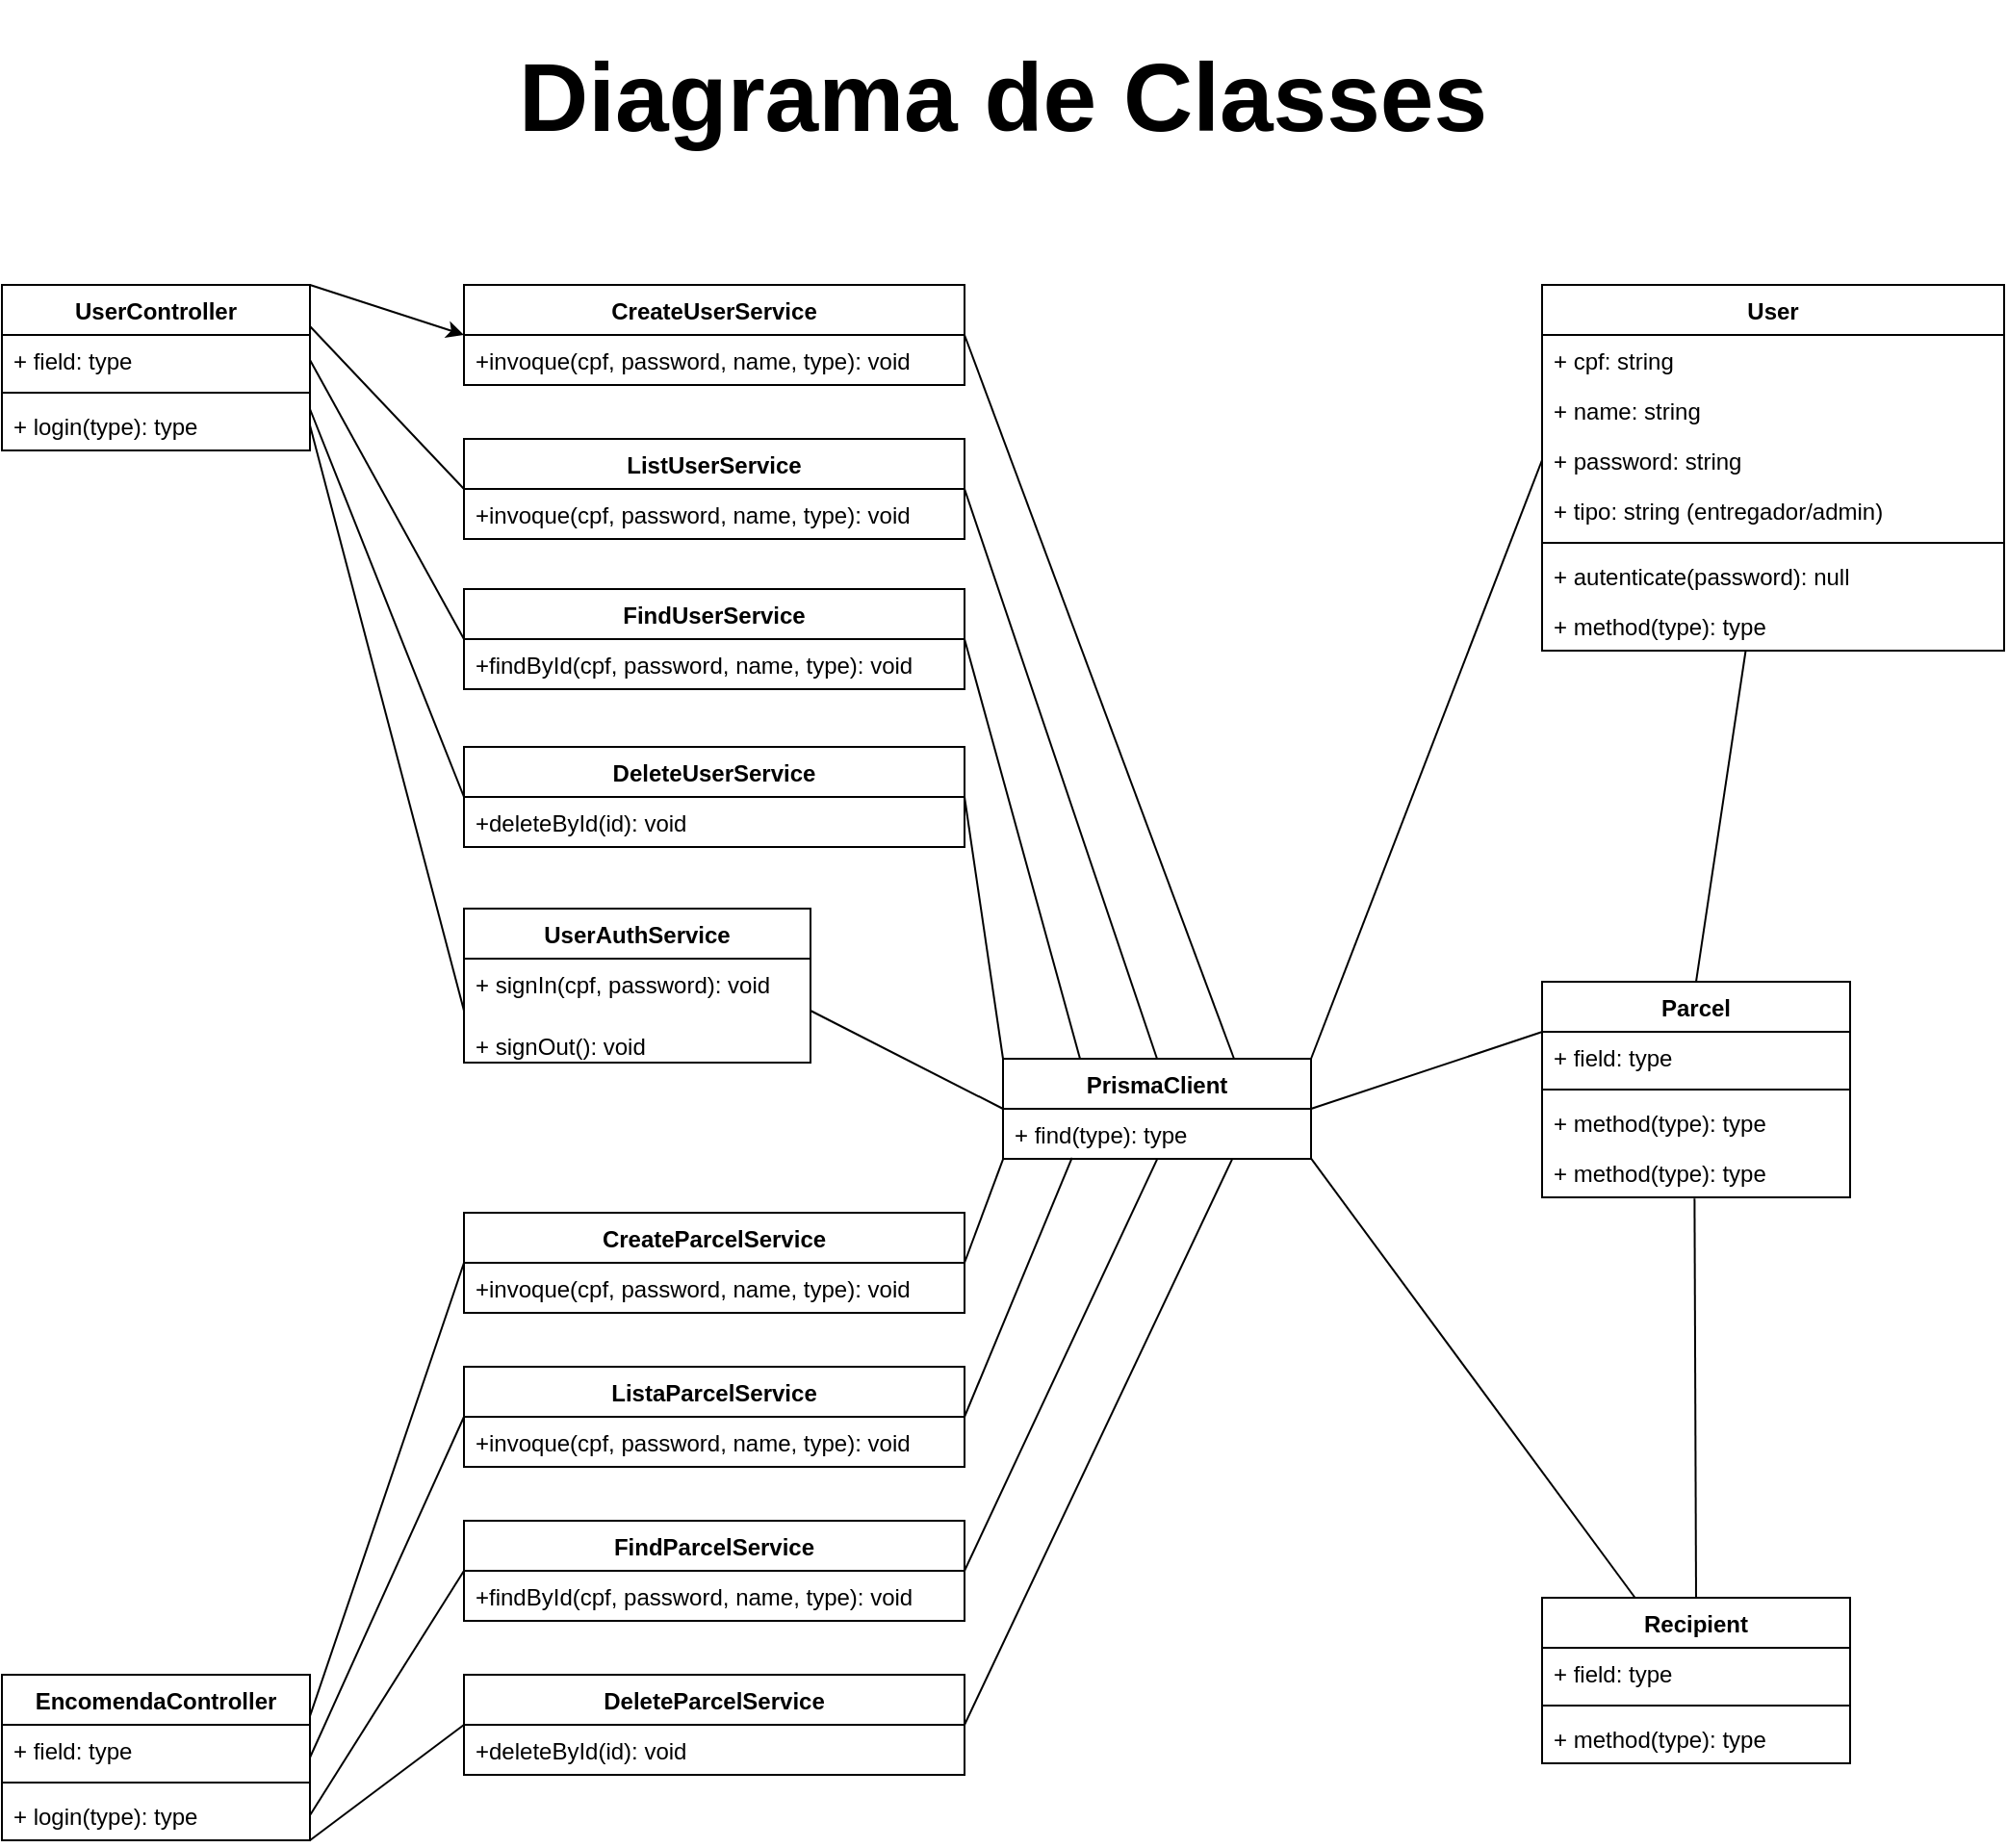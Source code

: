 <mxfile version="24.4.6" type="device">
  <diagram name="Page-1" id="lNsiJCCAaA226CvTsAWm">
    <mxGraphModel dx="2423" dy="2425" grid="1" gridSize="10" guides="1" tooltips="1" connect="1" arrows="1" fold="1" page="1" pageScale="1" pageWidth="850" pageHeight="1100" math="0" shadow="0">
      <root>
        <mxCell id="0" />
        <mxCell id="1" parent="0" />
        <mxCell id="mscfXM0ue9STJK1Z3N4f-6" style="edgeStyle=orthogonalEdgeStyle;rounded=0;orthogonalLoop=1;jettySize=auto;html=1;endArrow=none;endFill=0;" parent="1" edge="1">
          <mxGeometry relative="1" as="geometry">
            <mxPoint x="1080" y="36" as="sourcePoint" />
          </mxGeometry>
        </mxCell>
        <mxCell id="IAB-Z7FoAY_VlGo3LQ8P-31" style="rounded=0;orthogonalLoop=1;jettySize=auto;html=1;exitX=1;exitY=0.25;exitDx=0;exitDy=0;entryX=0;entryY=0.5;entryDx=0;entryDy=0;endArrow=none;endFill=0;" parent="1" source="IAB-Z7FoAY_VlGo3LQ8P-1" target="IAB-Z7FoAY_VlGo3LQ8P-13" edge="1">
          <mxGeometry relative="1" as="geometry" />
        </mxCell>
        <mxCell id="IAB-Z7FoAY_VlGo3LQ8P-32" style="rounded=0;orthogonalLoop=1;jettySize=auto;html=1;exitX=1;exitY=0.5;exitDx=0;exitDy=0;entryX=0;entryY=0.5;entryDx=0;entryDy=0;endArrow=none;endFill=0;" parent="1" source="IAB-Z7FoAY_VlGo3LQ8P-1" target="IAB-Z7FoAY_VlGo3LQ8P-11" edge="1">
          <mxGeometry relative="1" as="geometry">
            <mxPoint x="270" y="-260.942" as="targetPoint" />
          </mxGeometry>
        </mxCell>
        <mxCell id="IAB-Z7FoAY_VlGo3LQ8P-1" value="EncomendaController" style="swimlane;fontStyle=1;align=center;verticalAlign=top;childLayout=stackLayout;horizontal=1;startSize=26;horizontalStack=0;resizeParent=1;resizeParentMax=0;resizeLast=0;collapsible=1;marginBottom=0;whiteSpace=wrap;html=1;" parent="1" vertex="1">
          <mxGeometry x="40" y="-120" width="160" height="86" as="geometry" />
        </mxCell>
        <mxCell id="IAB-Z7FoAY_VlGo3LQ8P-2" value="+ field: type" style="text;strokeColor=none;fillColor=none;align=left;verticalAlign=top;spacingLeft=4;spacingRight=4;overflow=hidden;rotatable=0;points=[[0,0.5],[1,0.5]];portConstraint=eastwest;whiteSpace=wrap;html=1;" parent="IAB-Z7FoAY_VlGo3LQ8P-1" vertex="1">
          <mxGeometry y="26" width="160" height="26" as="geometry" />
        </mxCell>
        <mxCell id="IAB-Z7FoAY_VlGo3LQ8P-3" value="" style="line;strokeWidth=1;fillColor=none;align=left;verticalAlign=middle;spacingTop=-1;spacingLeft=3;spacingRight=3;rotatable=0;labelPosition=right;points=[];portConstraint=eastwest;strokeColor=inherit;" parent="IAB-Z7FoAY_VlGo3LQ8P-1" vertex="1">
          <mxGeometry y="52" width="160" height="8" as="geometry" />
        </mxCell>
        <mxCell id="IAB-Z7FoAY_VlGo3LQ8P-4" value="+ login(type): type" style="text;strokeColor=none;fillColor=none;align=left;verticalAlign=top;spacingLeft=4;spacingRight=4;overflow=hidden;rotatable=0;points=[[0,0.5],[1,0.5]];portConstraint=eastwest;whiteSpace=wrap;html=1;" parent="IAB-Z7FoAY_VlGo3LQ8P-1" vertex="1">
          <mxGeometry y="60" width="160" height="26" as="geometry" />
        </mxCell>
        <mxCell id="IAB-Z7FoAY_VlGo3LQ8P-85" style="rounded=0;orthogonalLoop=1;jettySize=auto;html=1;exitX=1;exitY=0.5;exitDx=0;exitDy=0;entryX=0.745;entryY=0.994;entryDx=0;entryDy=0;entryPerimeter=0;endArrow=none;endFill=0;" parent="1" source="IAB-Z7FoAY_VlGo3LQ8P-5" target="IAB-Z7FoAY_VlGo3LQ8P-16" edge="1">
          <mxGeometry relative="1" as="geometry" />
        </mxCell>
        <mxCell id="IAB-Z7FoAY_VlGo3LQ8P-5" value="DeleteParcelService" style="swimlane;fontStyle=1;align=center;verticalAlign=top;childLayout=stackLayout;horizontal=1;startSize=26;horizontalStack=0;resizeParent=1;resizeParentMax=0;resizeLast=0;collapsible=1;marginBottom=0;whiteSpace=wrap;html=1;" parent="1" vertex="1">
          <mxGeometry x="280" y="-120" width="260" height="52" as="geometry" />
        </mxCell>
        <mxCell id="IAB-Z7FoAY_VlGo3LQ8P-6" value="+deleteById(id): void" style="text;strokeColor=none;fillColor=none;align=left;verticalAlign=top;spacingLeft=4;spacingRight=4;overflow=hidden;rotatable=0;points=[[0,0.5],[1,0.5]];portConstraint=eastwest;whiteSpace=wrap;html=1;" parent="IAB-Z7FoAY_VlGo3LQ8P-5" vertex="1">
          <mxGeometry y="26" width="260" height="26" as="geometry" />
        </mxCell>
        <mxCell id="IAB-Z7FoAY_VlGo3LQ8P-9" value="FindParcelService" style="swimlane;fontStyle=1;align=center;verticalAlign=top;childLayout=stackLayout;horizontal=1;startSize=26;horizontalStack=0;resizeParent=1;resizeParentMax=0;resizeLast=0;collapsible=1;marginBottom=0;whiteSpace=wrap;html=1;" parent="1" vertex="1">
          <mxGeometry x="280" y="-200" width="260" height="52" as="geometry" />
        </mxCell>
        <mxCell id="IAB-Z7FoAY_VlGo3LQ8P-10" value="+findById(cpf, password, name, type): void" style="text;strokeColor=none;fillColor=none;align=left;verticalAlign=top;spacingLeft=4;spacingRight=4;overflow=hidden;rotatable=0;points=[[0,0.5],[1,0.5]];portConstraint=eastwest;whiteSpace=wrap;html=1;" parent="IAB-Z7FoAY_VlGo3LQ8P-9" vertex="1">
          <mxGeometry y="26" width="260" height="26" as="geometry" />
        </mxCell>
        <mxCell id="IAB-Z7FoAY_VlGo3LQ8P-11" value="ListaParcelService" style="swimlane;fontStyle=1;align=center;verticalAlign=top;childLayout=stackLayout;horizontal=1;startSize=26;horizontalStack=0;resizeParent=1;resizeParentMax=0;resizeLast=0;collapsible=1;marginBottom=0;whiteSpace=wrap;html=1;" parent="1" vertex="1">
          <mxGeometry x="280" y="-280" width="260" height="52" as="geometry" />
        </mxCell>
        <mxCell id="IAB-Z7FoAY_VlGo3LQ8P-12" value="+invoque(cpf, password, name, type): void" style="text;strokeColor=none;fillColor=none;align=left;verticalAlign=top;spacingLeft=4;spacingRight=4;overflow=hidden;rotatable=0;points=[[0,0.5],[1,0.5]];portConstraint=eastwest;whiteSpace=wrap;html=1;" parent="IAB-Z7FoAY_VlGo3LQ8P-11" vertex="1">
          <mxGeometry y="26" width="260" height="26" as="geometry" />
        </mxCell>
        <mxCell id="IAB-Z7FoAY_VlGo3LQ8P-13" value="CreateParcelService" style="swimlane;fontStyle=1;align=center;verticalAlign=top;childLayout=stackLayout;horizontal=1;startSize=26;horizontalStack=0;resizeParent=1;resizeParentMax=0;resizeLast=0;collapsible=1;marginBottom=0;whiteSpace=wrap;html=1;" parent="1" vertex="1">
          <mxGeometry x="280" y="-360" width="260" height="52" as="geometry" />
        </mxCell>
        <mxCell id="IAB-Z7FoAY_VlGo3LQ8P-14" value="+invoque(cpf, password, name, type): void" style="text;strokeColor=none;fillColor=none;align=left;verticalAlign=top;spacingLeft=4;spacingRight=4;overflow=hidden;rotatable=0;points=[[0,0.5],[1,0.5]];portConstraint=eastwest;whiteSpace=wrap;html=1;" parent="IAB-Z7FoAY_VlGo3LQ8P-13" vertex="1">
          <mxGeometry y="26" width="260" height="26" as="geometry" />
        </mxCell>
        <mxCell id="IAB-Z7FoAY_VlGo3LQ8P-76" style="rounded=0;orthogonalLoop=1;jettySize=auto;html=1;endArrow=none;endFill=0;exitX=0.999;exitY=0.984;exitDx=0;exitDy=0;exitPerimeter=0;" parent="1" source="IAB-Z7FoAY_VlGo3LQ8P-16" target="IAB-Z7FoAY_VlGo3LQ8P-71" edge="1">
          <mxGeometry relative="1" as="geometry" />
        </mxCell>
        <mxCell id="IAB-Z7FoAY_VlGo3LQ8P-79" style="rounded=0;orthogonalLoop=1;jettySize=auto;html=1;exitX=1;exitY=0;exitDx=0;exitDy=0;entryX=0;entryY=0.5;entryDx=0;entryDy=0;endArrow=none;endFill=0;" parent="1" source="IAB-Z7FoAY_VlGo3LQ8P-15" target="IAB-Z7FoAY_VlGo3LQ8P-62" edge="1">
          <mxGeometry relative="1" as="geometry" />
        </mxCell>
        <mxCell id="IAB-Z7FoAY_VlGo3LQ8P-15" value="PrismaClient" style="swimlane;fontStyle=1;align=center;verticalAlign=top;childLayout=stackLayout;horizontal=1;startSize=26;horizontalStack=0;resizeParent=1;resizeParentMax=0;resizeLast=0;collapsible=1;marginBottom=0;whiteSpace=wrap;html=1;" parent="1" vertex="1">
          <mxGeometry x="560" y="-440" width="160" height="52" as="geometry" />
        </mxCell>
        <mxCell id="IAB-Z7FoAY_VlGo3LQ8P-16" value="+ find(type): type" style="text;strokeColor=none;fillColor=none;align=left;verticalAlign=top;spacingLeft=4;spacingRight=4;overflow=hidden;rotatable=0;points=[[0,0.5],[1,0.5]];portConstraint=eastwest;whiteSpace=wrap;html=1;" parent="IAB-Z7FoAY_VlGo3LQ8P-15" vertex="1">
          <mxGeometry y="26" width="160" height="26" as="geometry" />
        </mxCell>
        <mxCell id="IAB-Z7FoAY_VlGo3LQ8P-17" style="rounded=0;orthogonalLoop=1;jettySize=auto;html=1;entryX=0;entryY=0.5;entryDx=0;entryDy=0;endArrow=none;endFill=0;exitX=1;exitY=1;exitDx=0;exitDy=0;" parent="1" source="IAB-Z7FoAY_VlGo3LQ8P-1" target="IAB-Z7FoAY_VlGo3LQ8P-5" edge="1">
          <mxGeometry relative="1" as="geometry">
            <mxPoint x="210" y="-40" as="sourcePoint" />
          </mxGeometry>
        </mxCell>
        <mxCell id="IAB-Z7FoAY_VlGo3LQ8P-24" style="rounded=0;orthogonalLoop=1;jettySize=auto;html=1;exitX=1;exitY=0.5;exitDx=0;exitDy=0;entryX=0;entryY=0.5;entryDx=0;entryDy=0;endArrow=none;endFill=0;" parent="1" source="IAB-Z7FoAY_VlGo3LQ8P-4" target="IAB-Z7FoAY_VlGo3LQ8P-9" edge="1">
          <mxGeometry relative="1" as="geometry" />
        </mxCell>
        <mxCell id="IAB-Z7FoAY_VlGo3LQ8P-55" style="rounded=0;orthogonalLoop=1;jettySize=auto;html=1;exitX=1;exitY=0.5;exitDx=0;exitDy=0;entryX=0;entryY=0;entryDx=0;entryDy=0;endArrow=none;endFill=0;" parent="1" source="IAB-Z7FoAY_VlGo3LQ8P-33" target="IAB-Z7FoAY_VlGo3LQ8P-15" edge="1">
          <mxGeometry relative="1" as="geometry" />
        </mxCell>
        <mxCell id="IAB-Z7FoAY_VlGo3LQ8P-33" value="DeleteUserService" style="swimlane;fontStyle=1;align=center;verticalAlign=top;childLayout=stackLayout;horizontal=1;startSize=26;horizontalStack=0;resizeParent=1;resizeParentMax=0;resizeLast=0;collapsible=1;marginBottom=0;whiteSpace=wrap;html=1;" parent="1" vertex="1">
          <mxGeometry x="280" y="-602" width="260" height="52" as="geometry" />
        </mxCell>
        <mxCell id="IAB-Z7FoAY_VlGo3LQ8P-34" value="+deleteById(id): void" style="text;strokeColor=none;fillColor=none;align=left;verticalAlign=top;spacingLeft=4;spacingRight=4;overflow=hidden;rotatable=0;points=[[0,0.5],[1,0.5]];portConstraint=eastwest;whiteSpace=wrap;html=1;" parent="IAB-Z7FoAY_VlGo3LQ8P-33" vertex="1">
          <mxGeometry y="26" width="260" height="26" as="geometry" />
        </mxCell>
        <mxCell id="IAB-Z7FoAY_VlGo3LQ8P-56" style="rounded=0;orthogonalLoop=1;jettySize=auto;html=1;exitX=1;exitY=0.5;exitDx=0;exitDy=0;entryX=0.25;entryY=0;entryDx=0;entryDy=0;endArrow=none;endFill=0;" parent="1" source="IAB-Z7FoAY_VlGo3LQ8P-35" target="IAB-Z7FoAY_VlGo3LQ8P-15" edge="1">
          <mxGeometry relative="1" as="geometry" />
        </mxCell>
        <mxCell id="IAB-Z7FoAY_VlGo3LQ8P-35" value="FindUserService" style="swimlane;fontStyle=1;align=center;verticalAlign=top;childLayout=stackLayout;horizontal=1;startSize=26;horizontalStack=0;resizeParent=1;resizeParentMax=0;resizeLast=0;collapsible=1;marginBottom=0;whiteSpace=wrap;html=1;" parent="1" vertex="1">
          <mxGeometry x="280" y="-684" width="260" height="52" as="geometry" />
        </mxCell>
        <mxCell id="IAB-Z7FoAY_VlGo3LQ8P-36" value="+findById(cpf, password, name, type): void" style="text;strokeColor=none;fillColor=none;align=left;verticalAlign=top;spacingLeft=4;spacingRight=4;overflow=hidden;rotatable=0;points=[[0,0.5],[1,0.5]];portConstraint=eastwest;whiteSpace=wrap;html=1;" parent="IAB-Z7FoAY_VlGo3LQ8P-35" vertex="1">
          <mxGeometry y="26" width="260" height="26" as="geometry" />
        </mxCell>
        <mxCell id="IAB-Z7FoAY_VlGo3LQ8P-57" style="rounded=0;orthogonalLoop=1;jettySize=auto;html=1;exitX=1;exitY=0.5;exitDx=0;exitDy=0;entryX=0.5;entryY=0;entryDx=0;entryDy=0;endArrow=none;endFill=0;" parent="1" source="IAB-Z7FoAY_VlGo3LQ8P-37" target="IAB-Z7FoAY_VlGo3LQ8P-15" edge="1">
          <mxGeometry relative="1" as="geometry" />
        </mxCell>
        <mxCell id="IAB-Z7FoAY_VlGo3LQ8P-37" value="ListUserService" style="swimlane;fontStyle=1;align=center;verticalAlign=top;childLayout=stackLayout;horizontal=1;startSize=26;horizontalStack=0;resizeParent=1;resizeParentMax=0;resizeLast=0;collapsible=1;marginBottom=0;whiteSpace=wrap;html=1;" parent="1" vertex="1">
          <mxGeometry x="280" y="-762" width="260" height="52" as="geometry" />
        </mxCell>
        <mxCell id="IAB-Z7FoAY_VlGo3LQ8P-38" value="+invoque(cpf, password, name, type): void" style="text;strokeColor=none;fillColor=none;align=left;verticalAlign=top;spacingLeft=4;spacingRight=4;overflow=hidden;rotatable=0;points=[[0,0.5],[1,0.5]];portConstraint=eastwest;whiteSpace=wrap;html=1;" parent="IAB-Z7FoAY_VlGo3LQ8P-37" vertex="1">
          <mxGeometry y="26" width="260" height="26" as="geometry" />
        </mxCell>
        <mxCell id="IAB-Z7FoAY_VlGo3LQ8P-58" style="rounded=0;orthogonalLoop=1;jettySize=auto;html=1;exitX=1;exitY=0.5;exitDx=0;exitDy=0;entryX=0.75;entryY=0;entryDx=0;entryDy=0;endArrow=none;endFill=0;" parent="1" source="IAB-Z7FoAY_VlGo3LQ8P-39" target="IAB-Z7FoAY_VlGo3LQ8P-15" edge="1">
          <mxGeometry relative="1" as="geometry" />
        </mxCell>
        <mxCell id="IAB-Z7FoAY_VlGo3LQ8P-39" value="CreateUserService" style="swimlane;fontStyle=1;align=center;verticalAlign=top;childLayout=stackLayout;horizontal=1;startSize=26;horizontalStack=0;resizeParent=1;resizeParentMax=0;resizeLast=0;collapsible=1;marginBottom=0;whiteSpace=wrap;html=1;" parent="1" vertex="1">
          <mxGeometry x="280" y="-842" width="260" height="52" as="geometry" />
        </mxCell>
        <mxCell id="IAB-Z7FoAY_VlGo3LQ8P-40" value="+invoque(cpf, password, name, type): void" style="text;strokeColor=none;fillColor=none;align=left;verticalAlign=top;spacingLeft=4;spacingRight=4;overflow=hidden;rotatable=0;points=[[0,0.5],[1,0.5]];portConstraint=eastwest;whiteSpace=wrap;html=1;" parent="IAB-Z7FoAY_VlGo3LQ8P-39" vertex="1">
          <mxGeometry y="26" width="260" height="26" as="geometry" />
        </mxCell>
        <mxCell id="IAB-Z7FoAY_VlGo3LQ8P-41" value="UserAuthService" style="swimlane;fontStyle=1;align=center;verticalAlign=top;childLayout=stackLayout;horizontal=1;startSize=26;horizontalStack=0;resizeParent=1;resizeParentMax=0;resizeLast=0;collapsible=1;marginBottom=0;whiteSpace=wrap;html=1;" parent="1" vertex="1">
          <mxGeometry x="280" y="-518" width="180" height="80" as="geometry" />
        </mxCell>
        <mxCell id="IAB-Z7FoAY_VlGo3LQ8P-42" value="+ signIn(cpf, password): void" style="text;strokeColor=none;fillColor=none;align=left;verticalAlign=top;spacingLeft=4;spacingRight=4;overflow=hidden;rotatable=0;points=[[0,0.5],[1,0.5]];portConstraint=eastwest;whiteSpace=wrap;html=1;" parent="IAB-Z7FoAY_VlGo3LQ8P-41" vertex="1">
          <mxGeometry y="26" width="180" height="54" as="geometry" />
        </mxCell>
        <mxCell id="IAB-Z7FoAY_VlGo3LQ8P-48" style="rounded=0;orthogonalLoop=1;jettySize=auto;html=1;exitX=1;exitY=0;exitDx=0;exitDy=0;entryX=0;entryY=0.5;entryDx=0;entryDy=0;" parent="1" source="IAB-Z7FoAY_VlGo3LQ8P-44" target="IAB-Z7FoAY_VlGo3LQ8P-39" edge="1">
          <mxGeometry relative="1" as="geometry" />
        </mxCell>
        <mxCell id="IAB-Z7FoAY_VlGo3LQ8P-49" style="rounded=0;orthogonalLoop=1;jettySize=auto;html=1;exitX=1;exitY=0.25;exitDx=0;exitDy=0;entryX=0;entryY=0.5;entryDx=0;entryDy=0;endArrow=none;endFill=0;" parent="1" source="IAB-Z7FoAY_VlGo3LQ8P-44" target="IAB-Z7FoAY_VlGo3LQ8P-37" edge="1">
          <mxGeometry relative="1" as="geometry" />
        </mxCell>
        <mxCell id="IAB-Z7FoAY_VlGo3LQ8P-51" style="rounded=0;orthogonalLoop=1;jettySize=auto;html=1;exitX=1;exitY=0.75;exitDx=0;exitDy=0;entryX=0;entryY=0.5;entryDx=0;entryDy=0;endArrow=none;endFill=0;" parent="1" source="IAB-Z7FoAY_VlGo3LQ8P-44" target="IAB-Z7FoAY_VlGo3LQ8P-33" edge="1">
          <mxGeometry relative="1" as="geometry" />
        </mxCell>
        <mxCell id="IAB-Z7FoAY_VlGo3LQ8P-44" value="UserController" style="swimlane;fontStyle=1;align=center;verticalAlign=top;childLayout=stackLayout;horizontal=1;startSize=26;horizontalStack=0;resizeParent=1;resizeParentMax=0;resizeLast=0;collapsible=1;marginBottom=0;whiteSpace=wrap;html=1;" parent="1" vertex="1">
          <mxGeometry x="40" y="-842" width="160" height="86" as="geometry" />
        </mxCell>
        <mxCell id="IAB-Z7FoAY_VlGo3LQ8P-45" value="+ field: type" style="text;strokeColor=none;fillColor=none;align=left;verticalAlign=top;spacingLeft=4;spacingRight=4;overflow=hidden;rotatable=0;points=[[0,0.5],[1,0.5]];portConstraint=eastwest;whiteSpace=wrap;html=1;" parent="IAB-Z7FoAY_VlGo3LQ8P-44" vertex="1">
          <mxGeometry y="26" width="160" height="26" as="geometry" />
        </mxCell>
        <mxCell id="IAB-Z7FoAY_VlGo3LQ8P-46" value="" style="line;strokeWidth=1;fillColor=none;align=left;verticalAlign=middle;spacingTop=-1;spacingLeft=3;spacingRight=3;rotatable=0;labelPosition=right;points=[];portConstraint=eastwest;strokeColor=inherit;" parent="IAB-Z7FoAY_VlGo3LQ8P-44" vertex="1">
          <mxGeometry y="52" width="160" height="8" as="geometry" />
        </mxCell>
        <mxCell id="IAB-Z7FoAY_VlGo3LQ8P-47" value="+ login(type): type" style="text;strokeColor=none;fillColor=none;align=left;verticalAlign=top;spacingLeft=4;spacingRight=4;overflow=hidden;rotatable=0;points=[[0,0.5],[1,0.5]];portConstraint=eastwest;whiteSpace=wrap;html=1;" parent="IAB-Z7FoAY_VlGo3LQ8P-44" vertex="1">
          <mxGeometry y="60" width="160" height="26" as="geometry" />
        </mxCell>
        <mxCell id="IAB-Z7FoAY_VlGo3LQ8P-50" style="rounded=0;orthogonalLoop=1;jettySize=auto;html=1;exitX=1;exitY=0.5;exitDx=0;exitDy=0;entryX=0;entryY=0.5;entryDx=0;entryDy=0;endArrow=none;endFill=0;" parent="1" source="IAB-Z7FoAY_VlGo3LQ8P-45" target="IAB-Z7FoAY_VlGo3LQ8P-35" edge="1">
          <mxGeometry relative="1" as="geometry" />
        </mxCell>
        <mxCell id="IAB-Z7FoAY_VlGo3LQ8P-52" style="rounded=0;orthogonalLoop=1;jettySize=auto;html=1;exitX=1;exitY=0.5;exitDx=0;exitDy=0;entryX=0;entryY=0.5;entryDx=0;entryDy=0;endArrow=none;endFill=0;" parent="1" source="IAB-Z7FoAY_VlGo3LQ8P-47" target="IAB-Z7FoAY_VlGo3LQ8P-42" edge="1">
          <mxGeometry relative="1" as="geometry" />
        </mxCell>
        <mxCell id="IAB-Z7FoAY_VlGo3LQ8P-54" style="rounded=0;orthogonalLoop=1;jettySize=auto;html=1;exitX=1;exitY=0.5;exitDx=0;exitDy=0;entryX=0;entryY=0.5;entryDx=0;entryDy=0;endArrow=none;endFill=0;" parent="1" source="IAB-Z7FoAY_VlGo3LQ8P-42" target="IAB-Z7FoAY_VlGo3LQ8P-15" edge="1">
          <mxGeometry relative="1" as="geometry" />
        </mxCell>
        <mxCell id="IAB-Z7FoAY_VlGo3LQ8P-59" value="User" style="swimlane;fontStyle=1;align=center;verticalAlign=top;childLayout=stackLayout;horizontal=1;startSize=26;horizontalStack=0;resizeParent=1;resizeParentMax=0;resizeLast=0;collapsible=1;marginBottom=0;whiteSpace=wrap;html=1;" parent="1" vertex="1">
          <mxGeometry x="840" y="-842" width="240" height="190" as="geometry" />
        </mxCell>
        <mxCell id="IAB-Z7FoAY_VlGo3LQ8P-60" value="+ cpf: string" style="text;strokeColor=none;fillColor=none;align=left;verticalAlign=top;spacingLeft=4;spacingRight=4;overflow=hidden;rotatable=0;points=[[0,0.5],[1,0.5]];portConstraint=eastwest;whiteSpace=wrap;html=1;" parent="IAB-Z7FoAY_VlGo3LQ8P-59" vertex="1">
          <mxGeometry y="26" width="240" height="26" as="geometry" />
        </mxCell>
        <mxCell id="IAB-Z7FoAY_VlGo3LQ8P-61" value="+ name: string" style="text;strokeColor=none;fillColor=none;align=left;verticalAlign=top;spacingLeft=4;spacingRight=4;overflow=hidden;rotatable=0;points=[[0,0.5],[1,0.5]];portConstraint=eastwest;whiteSpace=wrap;html=1;" parent="IAB-Z7FoAY_VlGo3LQ8P-59" vertex="1">
          <mxGeometry y="52" width="240" height="26" as="geometry" />
        </mxCell>
        <mxCell id="IAB-Z7FoAY_VlGo3LQ8P-62" value="+ password: string" style="text;strokeColor=none;fillColor=none;align=left;verticalAlign=top;spacingLeft=4;spacingRight=4;overflow=hidden;rotatable=0;points=[[0,0.5],[1,0.5]];portConstraint=eastwest;whiteSpace=wrap;html=1;" parent="IAB-Z7FoAY_VlGo3LQ8P-59" vertex="1">
          <mxGeometry y="78" width="240" height="26" as="geometry" />
        </mxCell>
        <mxCell id="IAB-Z7FoAY_VlGo3LQ8P-63" value="+ tipo: string (entregador/admin)" style="text;strokeColor=none;fillColor=none;align=left;verticalAlign=top;spacingLeft=4;spacingRight=4;overflow=hidden;rotatable=0;points=[[0,0.5],[1,0.5]];portConstraint=eastwest;whiteSpace=wrap;html=1;" parent="IAB-Z7FoAY_VlGo3LQ8P-59" vertex="1">
          <mxGeometry y="104" width="240" height="26" as="geometry" />
        </mxCell>
        <mxCell id="IAB-Z7FoAY_VlGo3LQ8P-64" value="" style="line;strokeWidth=1;fillColor=none;align=left;verticalAlign=middle;spacingTop=-1;spacingLeft=3;spacingRight=3;rotatable=0;labelPosition=right;points=[];portConstraint=eastwest;strokeColor=inherit;" parent="IAB-Z7FoAY_VlGo3LQ8P-59" vertex="1">
          <mxGeometry y="130" width="240" height="8" as="geometry" />
        </mxCell>
        <mxCell id="IAB-Z7FoAY_VlGo3LQ8P-65" value="+ autenticate(password): null" style="text;strokeColor=none;fillColor=none;align=left;verticalAlign=top;spacingLeft=4;spacingRight=4;overflow=hidden;rotatable=0;points=[[0,0.5],[1,0.5]];portConstraint=eastwest;whiteSpace=wrap;html=1;" parent="IAB-Z7FoAY_VlGo3LQ8P-59" vertex="1">
          <mxGeometry y="138" width="240" height="26" as="geometry" />
        </mxCell>
        <mxCell id="IAB-Z7FoAY_VlGo3LQ8P-66" value="+ method(type): type" style="text;strokeColor=none;fillColor=none;align=left;verticalAlign=top;spacingLeft=4;spacingRight=4;overflow=hidden;rotatable=0;points=[[0,0.5],[1,0.5]];portConstraint=eastwest;whiteSpace=wrap;html=1;" parent="IAB-Z7FoAY_VlGo3LQ8P-59" vertex="1">
          <mxGeometry y="164" width="240" height="26" as="geometry" />
        </mxCell>
        <mxCell id="IAB-Z7FoAY_VlGo3LQ8P-87" style="rounded=0;orthogonalLoop=1;jettySize=auto;html=1;exitX=0.5;exitY=0;exitDx=0;exitDy=0;endArrow=none;endFill=0;" parent="1" source="IAB-Z7FoAY_VlGo3LQ8P-67" target="IAB-Z7FoAY_VlGo3LQ8P-59" edge="1">
          <mxGeometry relative="1" as="geometry" />
        </mxCell>
        <mxCell id="IAB-Z7FoAY_VlGo3LQ8P-67" value="Parcel" style="swimlane;fontStyle=1;align=center;verticalAlign=top;childLayout=stackLayout;horizontal=1;startSize=26;horizontalStack=0;resizeParent=1;resizeParentMax=0;resizeLast=0;collapsible=1;marginBottom=0;whiteSpace=wrap;html=1;" parent="1" vertex="1">
          <mxGeometry x="840" y="-480" width="160" height="112" as="geometry" />
        </mxCell>
        <mxCell id="IAB-Z7FoAY_VlGo3LQ8P-68" value="+ field: type" style="text;strokeColor=none;fillColor=none;align=left;verticalAlign=top;spacingLeft=4;spacingRight=4;overflow=hidden;rotatable=0;points=[[0,0.5],[1,0.5]];portConstraint=eastwest;whiteSpace=wrap;html=1;" parent="IAB-Z7FoAY_VlGo3LQ8P-67" vertex="1">
          <mxGeometry y="26" width="160" height="26" as="geometry" />
        </mxCell>
        <mxCell id="IAB-Z7FoAY_VlGo3LQ8P-69" value="" style="line;strokeWidth=1;fillColor=none;align=left;verticalAlign=middle;spacingTop=-1;spacingLeft=3;spacingRight=3;rotatable=0;labelPosition=right;points=[];portConstraint=eastwest;strokeColor=inherit;" parent="IAB-Z7FoAY_VlGo3LQ8P-67" vertex="1">
          <mxGeometry y="52" width="160" height="8" as="geometry" />
        </mxCell>
        <mxCell id="IAB-Z7FoAY_VlGo3LQ8P-78" value="+ method(type): type" style="text;strokeColor=none;fillColor=none;align=left;verticalAlign=top;spacingLeft=4;spacingRight=4;overflow=hidden;rotatable=0;points=[[0,0.5],[1,0.5]];portConstraint=eastwest;whiteSpace=wrap;html=1;" parent="IAB-Z7FoAY_VlGo3LQ8P-67" vertex="1">
          <mxGeometry y="60" width="160" height="26" as="geometry" />
        </mxCell>
        <mxCell id="IAB-Z7FoAY_VlGo3LQ8P-70" value="+ method(type): type" style="text;strokeColor=none;fillColor=none;align=left;verticalAlign=top;spacingLeft=4;spacingRight=4;overflow=hidden;rotatable=0;points=[[0,0.5],[1,0.5]];portConstraint=eastwest;whiteSpace=wrap;html=1;" parent="IAB-Z7FoAY_VlGo3LQ8P-67" vertex="1">
          <mxGeometry y="86" width="160" height="26" as="geometry" />
        </mxCell>
        <mxCell id="IAB-Z7FoAY_VlGo3LQ8P-71" value="Recipient" style="swimlane;fontStyle=1;align=center;verticalAlign=top;childLayout=stackLayout;horizontal=1;startSize=26;horizontalStack=0;resizeParent=1;resizeParentMax=0;resizeLast=0;collapsible=1;marginBottom=0;whiteSpace=wrap;html=1;" parent="1" vertex="1">
          <mxGeometry x="840" y="-160" width="160" height="86" as="geometry" />
        </mxCell>
        <mxCell id="IAB-Z7FoAY_VlGo3LQ8P-72" value="+ field: type" style="text;strokeColor=none;fillColor=none;align=left;verticalAlign=top;spacingLeft=4;spacingRight=4;overflow=hidden;rotatable=0;points=[[0,0.5],[1,0.5]];portConstraint=eastwest;whiteSpace=wrap;html=1;" parent="IAB-Z7FoAY_VlGo3LQ8P-71" vertex="1">
          <mxGeometry y="26" width="160" height="26" as="geometry" />
        </mxCell>
        <mxCell id="IAB-Z7FoAY_VlGo3LQ8P-73" value="" style="line;strokeWidth=1;fillColor=none;align=left;verticalAlign=middle;spacingTop=-1;spacingLeft=3;spacingRight=3;rotatable=0;labelPosition=right;points=[];portConstraint=eastwest;strokeColor=inherit;" parent="IAB-Z7FoAY_VlGo3LQ8P-71" vertex="1">
          <mxGeometry y="52" width="160" height="8" as="geometry" />
        </mxCell>
        <mxCell id="IAB-Z7FoAY_VlGo3LQ8P-74" value="+ method(type): type" style="text;strokeColor=none;fillColor=none;align=left;verticalAlign=top;spacingLeft=4;spacingRight=4;overflow=hidden;rotatable=0;points=[[0,0.5],[1,0.5]];portConstraint=eastwest;whiteSpace=wrap;html=1;" parent="IAB-Z7FoAY_VlGo3LQ8P-71" vertex="1">
          <mxGeometry y="60" width="160" height="26" as="geometry" />
        </mxCell>
        <mxCell id="IAB-Z7FoAY_VlGo3LQ8P-81" style="rounded=0;orthogonalLoop=1;jettySize=auto;html=1;exitX=1;exitY=0.5;exitDx=0;exitDy=0;entryX=0.001;entryY=0.001;entryDx=0;entryDy=0;entryPerimeter=0;endArrow=none;endFill=0;" parent="1" source="IAB-Z7FoAY_VlGo3LQ8P-15" target="IAB-Z7FoAY_VlGo3LQ8P-68" edge="1">
          <mxGeometry relative="1" as="geometry" />
        </mxCell>
        <mxCell id="IAB-Z7FoAY_VlGo3LQ8P-82" style="rounded=0;orthogonalLoop=1;jettySize=auto;html=1;exitX=1;exitY=0.5;exitDx=0;exitDy=0;entryX=0.001;entryY=0.991;entryDx=0;entryDy=0;entryPerimeter=0;endArrow=none;endFill=0;" parent="1" source="IAB-Z7FoAY_VlGo3LQ8P-13" target="IAB-Z7FoAY_VlGo3LQ8P-16" edge="1">
          <mxGeometry relative="1" as="geometry" />
        </mxCell>
        <mxCell id="IAB-Z7FoAY_VlGo3LQ8P-83" style="rounded=0;orthogonalLoop=1;jettySize=auto;html=1;exitX=1;exitY=0.5;exitDx=0;exitDy=0;entryX=0.224;entryY=0.98;entryDx=0;entryDy=0;entryPerimeter=0;endArrow=none;endFill=0;" parent="1" source="IAB-Z7FoAY_VlGo3LQ8P-11" target="IAB-Z7FoAY_VlGo3LQ8P-16" edge="1">
          <mxGeometry relative="1" as="geometry" />
        </mxCell>
        <mxCell id="IAB-Z7FoAY_VlGo3LQ8P-84" style="rounded=0;orthogonalLoop=1;jettySize=auto;html=1;exitX=1;exitY=0.5;exitDx=0;exitDy=0;entryX=0.5;entryY=1.012;entryDx=0;entryDy=0;entryPerimeter=0;endArrow=none;endFill=0;" parent="1" source="IAB-Z7FoAY_VlGo3LQ8P-9" target="IAB-Z7FoAY_VlGo3LQ8P-16" edge="1">
          <mxGeometry relative="1" as="geometry" />
        </mxCell>
        <mxCell id="IAB-Z7FoAY_VlGo3LQ8P-86" style="rounded=0;orthogonalLoop=1;jettySize=auto;html=1;exitX=0.5;exitY=0;exitDx=0;exitDy=0;entryX=0.495;entryY=1.023;entryDx=0;entryDy=0;entryPerimeter=0;endArrow=none;endFill=0;" parent="1" source="IAB-Z7FoAY_VlGo3LQ8P-71" target="IAB-Z7FoAY_VlGo3LQ8P-70" edge="1">
          <mxGeometry relative="1" as="geometry" />
        </mxCell>
        <mxCell id="IAB-Z7FoAY_VlGo3LQ8P-43" value="+ signOut(): void" style="text;strokeColor=none;fillColor=none;align=left;verticalAlign=top;spacingLeft=4;spacingRight=4;overflow=hidden;rotatable=0;points=[[0,0.5],[1,0.5]];portConstraint=eastwest;whiteSpace=wrap;html=1;" parent="1" vertex="1">
          <mxGeometry x="280" y="-460" width="160" height="20" as="geometry" />
        </mxCell>
        <mxCell id="fs8yunoVl7WPRGm_pDZY-71" value="&lt;b&gt;&lt;font style=&quot;font-size: 50px;&quot;&gt;Diagrama de Classes&lt;/font&gt;&lt;/b&gt;" style="text;html=1;align=center;verticalAlign=middle;whiteSpace=wrap;rounded=0;" vertex="1" parent="1">
          <mxGeometry x="40" y="-990" width="1040" height="100" as="geometry" />
        </mxCell>
      </root>
    </mxGraphModel>
  </diagram>
</mxfile>
